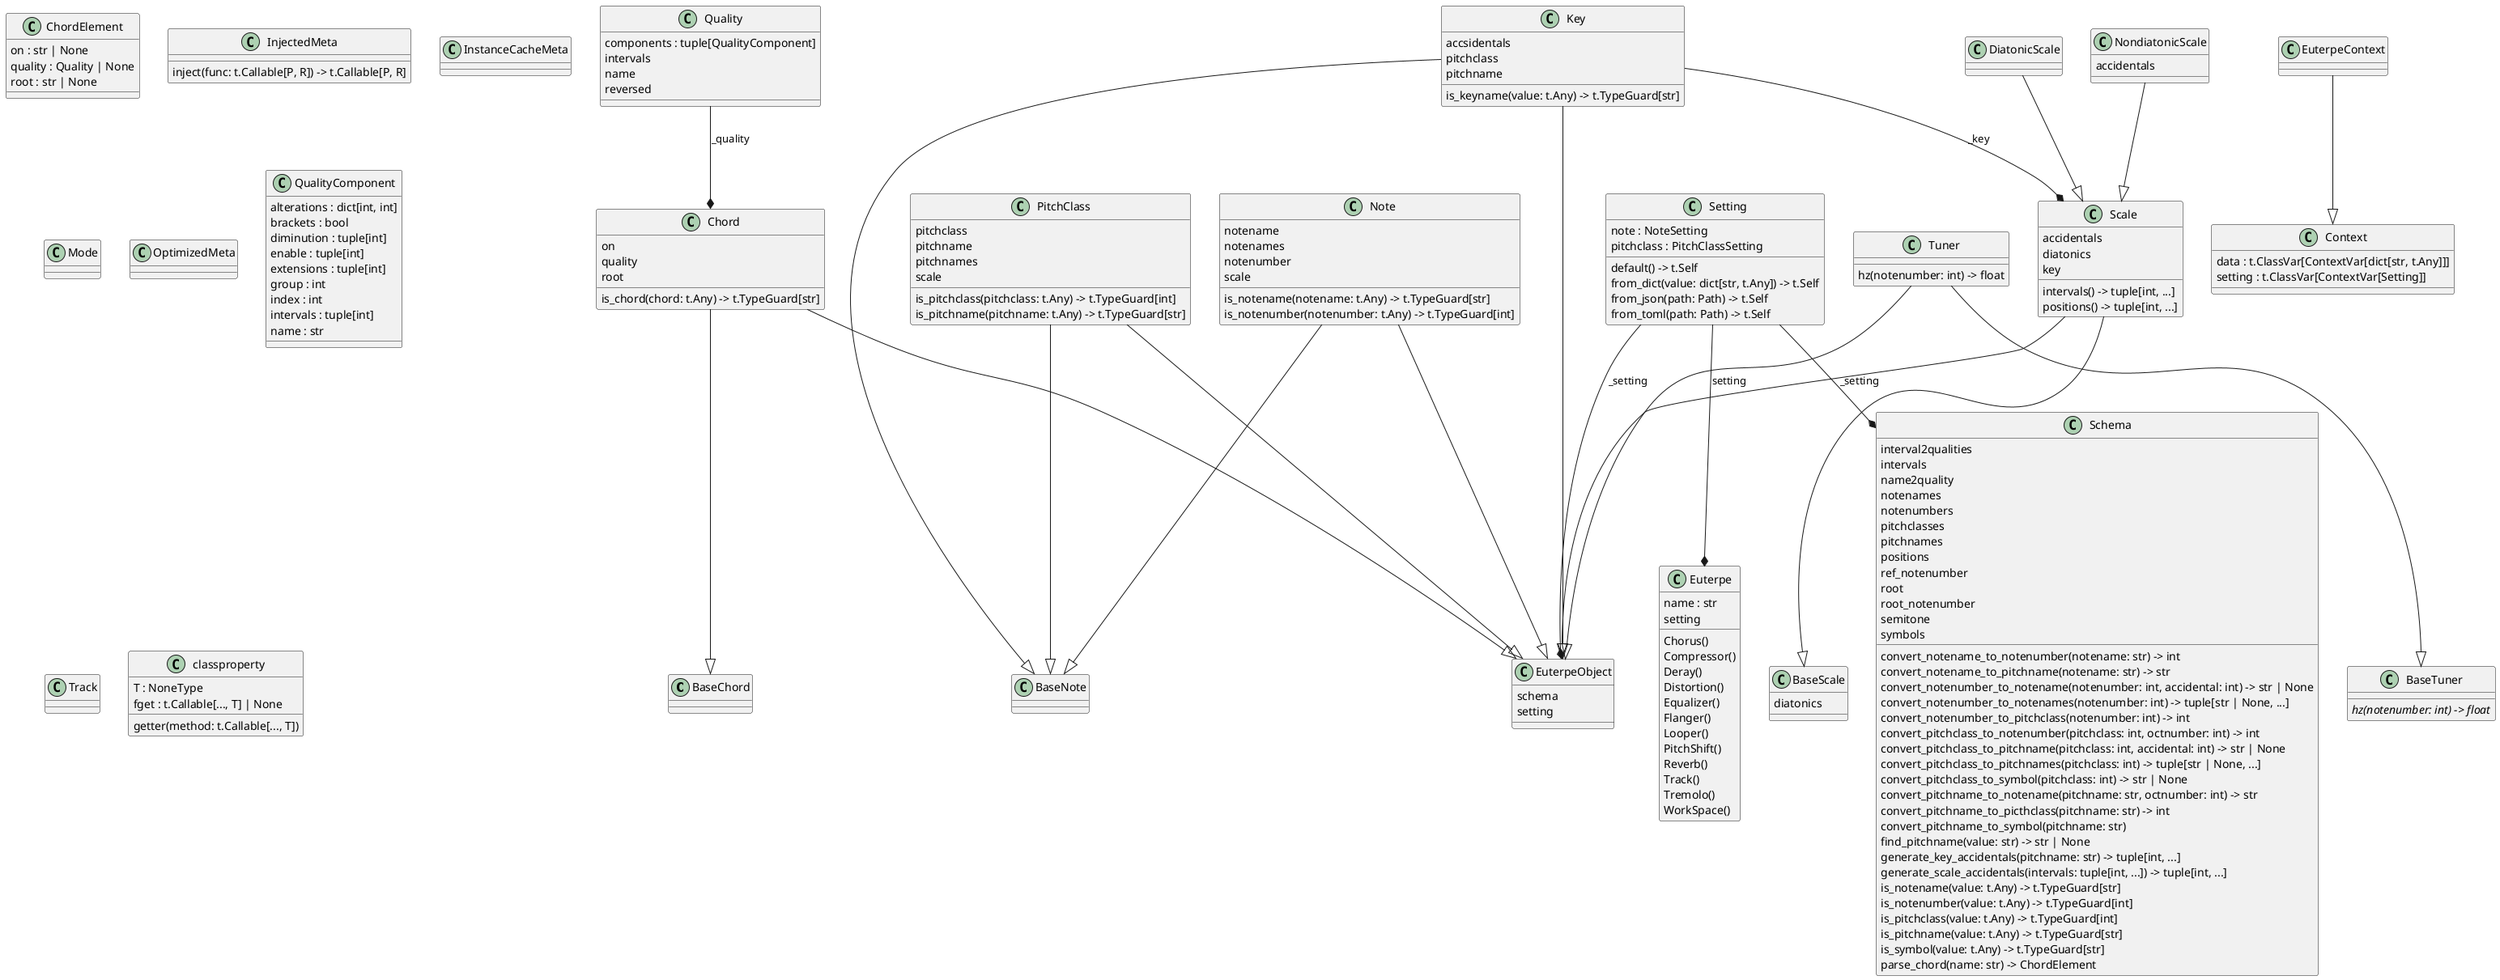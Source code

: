 @startuml classes
set namespaceSeparator none
class "BaseChord" as euterpe.chord._base.BaseChord {
}
class "BaseNote" as euterpe.note._base.BaseNote {
}
class "BaseScale" as euterpe.scale._base.BaseScale {
  diatonics
}
class "BaseTuner" as euterpe.tuner._base.BaseTuner {
  {abstract}hz(notenumber: int) -> float
}
class "Chord" as euterpe.chord.chord.Chord {
  on
  quality
  root
  is_chord(chord: t.Any) -> t.TypeGuard[str]
}
class "ChordElement" as euterpe._core.schema.ChordElement {
  on : str | None
  quality : Quality | None
  root : str | None
}
class "Context" as euterpe._core.framework.context.Context {
  data : t.ClassVar[ContextVar[dict[str, t.Any]]]
  setting : t.ClassVar[ContextVar[Setting]]
}
class "DiatonicScale" as euterpe.scale.diatonic.DiatonicScale {
}
class "Euterpe" as euterpe.utils.euterpe.Euterpe {
  name : str
  setting
  Chorus()
  Compressor()
  Deray()
  Distortion()
  Equalizer()
  Flanger()
  Looper()
  PitchShift()
  Reverb()
  Track()
  Tremolo()
  WorkSpace()
}
class "EuterpeContext" as euterpe.utils.context.EuterpeContext {
}
class "EuterpeObject" as euterpe._core.object.EuterpeObject {
  schema
  setting
}
class "InjectedMeta" as euterpe._core.framework.inject.InjectedMeta {
  inject(func: t.Callable[P, R]) -> t.Callable[P, R]
}
class "InstanceCacheMeta" as euterpe._core.framework.instancecache.InstanceCacheMeta {
}
class "Key" as euterpe.note.key.Key {
  accsidentals
  pitchclass
  pitchname
  is_keyname(value: t.Any) -> t.TypeGuard[str]
}
class "Mode" as euterpe.scale.mode.Mode {
}
class "NondiatonicScale" as euterpe.scale.diatonic.NondiatonicScale {
  accidentals
}
class "Note" as euterpe.note.note.Note {
  notename
  notenames
  notenumber
  scale
  is_notename(notename: t.Any) -> t.TypeGuard[str]
  is_notenumber(notenumber: t.Any) -> t.TypeGuard[int]
}
class "OptimizedMeta" as euterpe._core.framework.optimize.OptimizedMeta {
}
class "PitchClass" as euterpe.note.pitchclass.PitchClass {
  pitchclass
  pitchname
  pitchnames
  scale
  is_pitchclass(pitchclass: t.Any) -> t.TypeGuard[int]
  is_pitchname(pitchname: t.Any) -> t.TypeGuard[str]
}
class "Quality" as euterpe.chord.quality.Quality {
  components : tuple[QualityComponent]
  intervals
  name
  reversed
}
class "QualityComponent" as euterpe.chord.quality.QualityComponent {
  alterations : dict[int, int]
  brackets : bool
  diminution : tuple[int]
  enable : tuple[int]
  extensions : tuple[int]
  group : int
  index : int
  intervals : tuple[int]
  name : str
}
class "Scale" as euterpe.scale.scale.Scale {
  accidentals
  diatonics
  key
  intervals() -> tuple[int, ...]
  positions() -> tuple[int, ...]
}
class "Schema" as euterpe._core.schema.Schema {
  interval2qualities
  intervals
  name2quality
  notenames
  notenumbers
  pitchclasses
  pitchnames
  positions
  ref_notenumber
  root
  root_notenumber
  semitone
  symbols
  convert_notename_to_notenumber(notename: str) -> int
  convert_notename_to_pitchname(notename: str) -> str
  convert_notenumber_to_notename(notenumber: int, accidental: int) -> str | None
  convert_notenumber_to_notenames(notenumber: int) -> tuple[str | None, ...]
  convert_notenumber_to_pitchclass(notenumber: int) -> int
  convert_pitchclass_to_notenumber(pitchclass: int, octnumber: int) -> int
  convert_pitchclass_to_pitchname(pitchclass: int, accidental: int) -> str | None
  convert_pitchclass_to_pitchnames(pitchclass: int) -> tuple[str | None, ...]
  convert_pitchclass_to_symbol(pitchclass: int) -> str | None
  convert_pitchname_to_notename(pitchname: str, octnumber: int) -> str
  convert_pitchname_to_picthclass(pitchname: str) -> int
  convert_pitchname_to_symbol(pitchname: str)
  find_pitchname(value: str) -> str | None
  generate_key_accidentals(pitchname: str) -> tuple[int, ...]
  generate_scale_accidentals(intervals: tuple[int, ...]) -> tuple[int, ...]
  is_notename(value: t.Any) -> t.TypeGuard[str]
  is_notenumber(value: t.Any) -> t.TypeGuard[int]
  is_pitchclass(value: t.Any) -> t.TypeGuard[int]
  is_pitchname(value: t.Any) -> t.TypeGuard[str]
  is_symbol(value: t.Any) -> t.TypeGuard[str]
  parse_chord(name: str) -> ChordElement
}
class "Setting" as euterpe._core.setting.Setting {
  note : NoteSetting
  pitchclass : PitchClassSetting
  default() -> t.Self
  from_dict(value: dict[str, t.Any]) -> t.Self
  from_json(path: Path) -> t.Self
  from_toml(path: Path) -> t.Self
}
class "Track" as euterpe.utils.track.Track {
}
class "Tuner" as euterpe.tuner.tuner.Tuner {
  hz(notenumber: int) -> float
}
class "classproperty" as euterpe._core.utils.decorators.classproperty {
  T : NoneType
  fget : t.Callable[..., T] | None
  getter(method: t.Callable[..., T])
}
euterpe.chord.chord.Chord --|> euterpe._core.object.EuterpeObject
euterpe.chord.chord.Chord --|> euterpe.chord._base.BaseChord
euterpe.note.key.Key --|> euterpe._core.object.EuterpeObject
euterpe.note.key.Key --|> euterpe.note._base.BaseNote
euterpe.note.note.Note --|> euterpe._core.object.EuterpeObject
euterpe.note.note.Note --|> euterpe.note._base.BaseNote
euterpe.note.pitchclass.PitchClass --|> euterpe._core.object.EuterpeObject
euterpe.note.pitchclass.PitchClass --|> euterpe.note._base.BaseNote
euterpe.scale.diatonic.DiatonicScale --|> euterpe.scale.scale.Scale
euterpe.scale.diatonic.NondiatonicScale --|> euterpe.scale.scale.Scale
euterpe.scale.scale.Scale --|> euterpe._core.object.EuterpeObject
euterpe.scale.scale.Scale --|> euterpe.scale._base.BaseScale
euterpe.tuner.tuner.Tuner --|> euterpe._core.object.EuterpeObject
euterpe.tuner.tuner.Tuner --|> euterpe.tuner._base.BaseTuner
euterpe.utils.context.EuterpeContext --|> euterpe._core.framework.context.Context
euterpe._core.setting.Setting --* euterpe._core.object.EuterpeObject : _setting
euterpe._core.setting.Setting --* euterpe._core.schema.Schema : _setting
euterpe._core.setting.Setting --* euterpe.utils.euterpe.Euterpe : setting
euterpe.chord.quality.Quality --* euterpe.chord.chord.Chord : _quality
euterpe.note.key.Key --* euterpe.scale.scale.Scale : _key
@enduml
